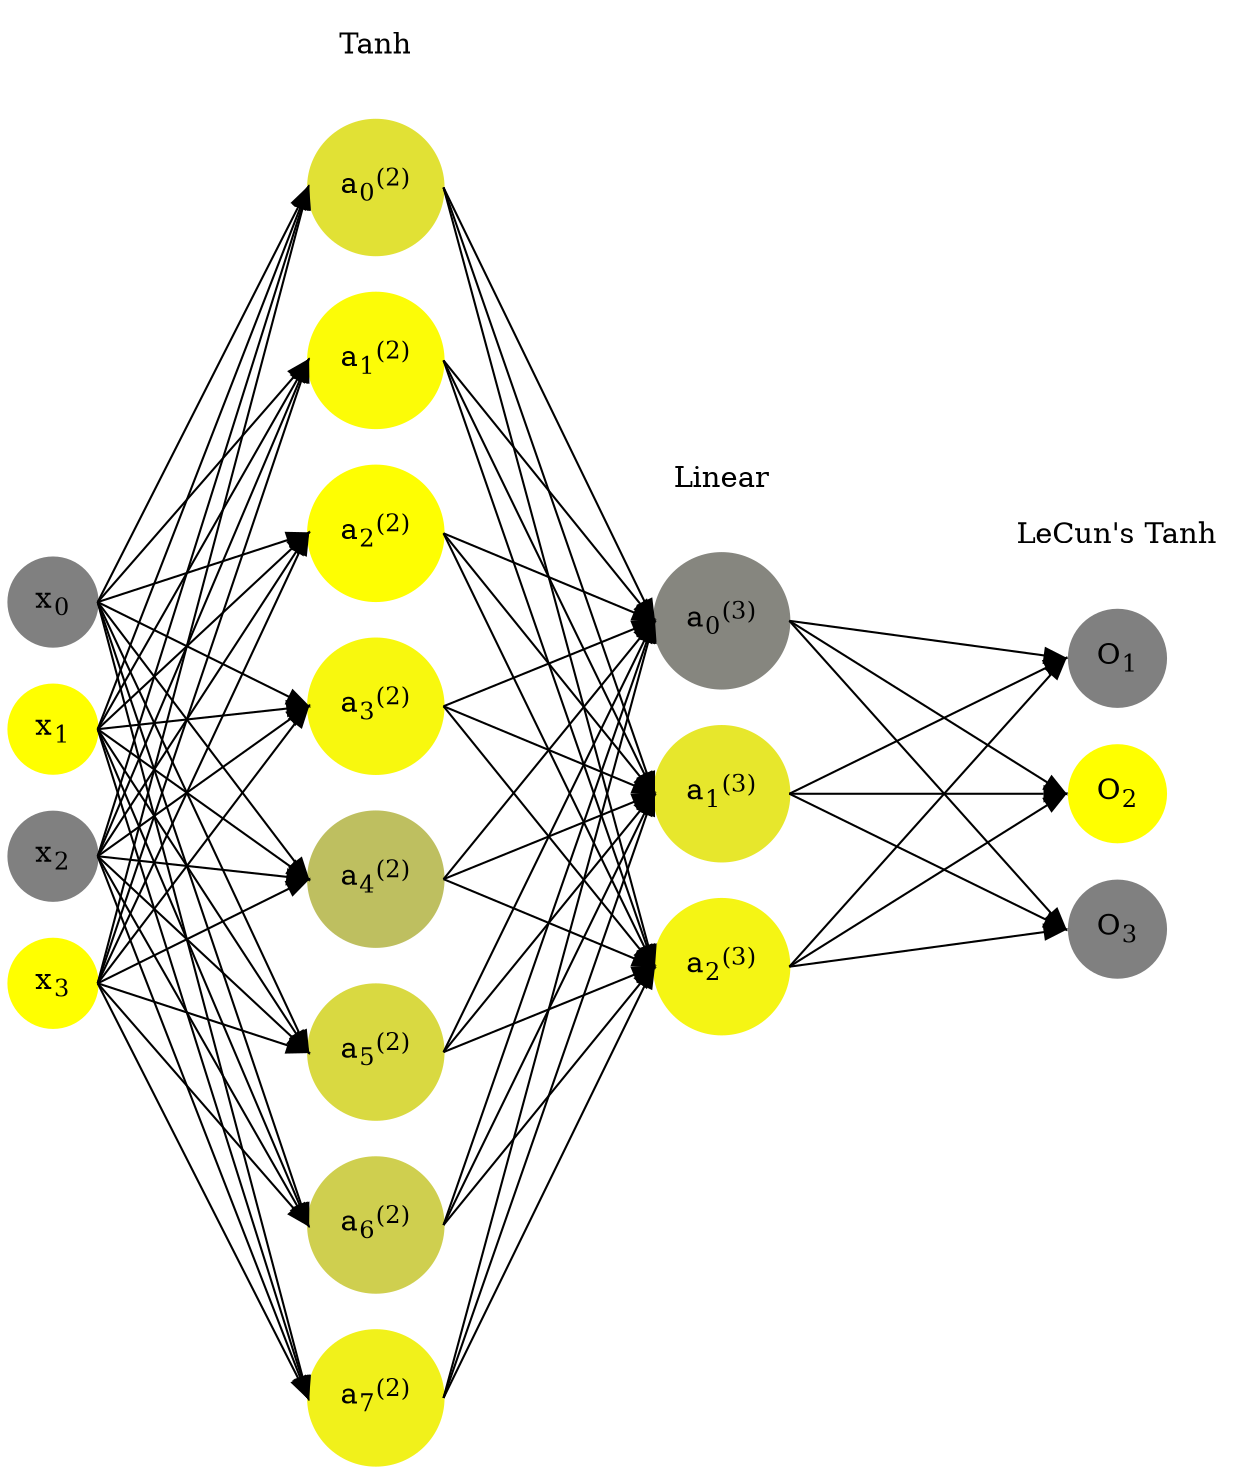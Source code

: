 digraph G {
	rankdir = LR;
	splines=false;
	edge[style=invis];
	ranksep= 1.4;
	{
	node [shape=circle, color="0.1667, 0.0, 0.5", style=filled, fillcolor="0.1667, 0.0, 0.5"];
	x0 [label=<x<sub>0</sub>>];
	}
	{
	node [shape=circle, color="0.1667, 1.0, 1.0", style=filled, fillcolor="0.1667, 1.0, 1.0"];
	x1 [label=<x<sub>1</sub>>];
	}
	{
	node [shape=circle, color="0.1667, 0.0, 0.5", style=filled, fillcolor="0.1667, 0.0, 0.5"];
	x2 [label=<x<sub>2</sub>>];
	}
	{
	node [shape=circle, color="0.1667, 1.0, 1.0", style=filled, fillcolor="0.1667, 1.0, 1.0"];
	x3 [label=<x<sub>3</sub>>];
	}
	{
	node [shape=circle, color="0.1667, 0.764042, 0.882021", style=filled, fillcolor="0.1667, 0.764042, 0.882021"];
	a02 [label=<a<sub>0</sub><sup>(2)</sup>>];
	}
	{
	node [shape=circle, color="0.1667, 0.969492, 0.984746", style=filled, fillcolor="0.1667, 0.969492, 0.984746"];
	a12 [label=<a<sub>1</sub><sup>(2)</sup>>];
	}
	{
	node [shape=circle, color="0.1667, 0.991790, 0.995895", style=filled, fillcolor="0.1667, 0.991790, 0.995895"];
	a22 [label=<a<sub>2</sub><sup>(2)</sup>>];
	}
	{
	node [shape=circle, color="0.1667, 0.943591, 0.971796", style=filled, fillcolor="0.1667, 0.943591, 0.971796"];
	a32 [label=<a<sub>3</sub><sup>(2)</sup>>];
	}
	{
	node [shape=circle, color="0.1667, 0.492262, 0.746131", style=filled, fillcolor="0.1667, 0.492262, 0.746131"];
	a42 [label=<a<sub>4</sub><sup>(2)</sup>>];
	}
	{
	node [shape=circle, color="0.1667, 0.700075, 0.850038", style=filled, fillcolor="0.1667, 0.700075, 0.850038"];
	a52 [label=<a<sub>5</sub><sup>(2)</sup>>];
	}
	{
	node [shape=circle, color="0.1667, 0.617904, 0.808952", style=filled, fillcolor="0.1667, 0.617904, 0.808952"];
	a62 [label=<a<sub>6</sub><sup>(2)</sup>>];
	}
	{
	node [shape=circle, color="0.1667, 0.885164, 0.942582", style=filled, fillcolor="0.1667, 0.885164, 0.942582"];
	a72 [label=<a<sub>7</sub><sup>(2)</sup>>];
	}
	{
	node [shape=circle, color="0.1667, 0.049838, 0.524919", style=filled, fillcolor="0.1667, 0.049838, 0.524919"];
	a03 [label=<a<sub>0</sub><sup>(3)</sup>>];
	}
	{
	node [shape=circle, color="0.1667, 0.809515, 0.904758", style=filled, fillcolor="0.1667, 0.809515, 0.904758"];
	a13 [label=<a<sub>1</sub><sup>(3)</sup>>];
	}
	{
	node [shape=circle, color="0.1667, 0.916137, 0.958069", style=filled, fillcolor="0.1667, 0.916137, 0.958069"];
	a23 [label=<a<sub>2</sub><sup>(3)</sup>>];
	}
	{
	node [shape=circle, color="0.1667, 0.0, 0.5", style=filled, fillcolor="0.1667, 0.0, 0.5"];
	O1 [label=<O<sub>1</sub>>];
	}
	{
	node [shape=circle, color="0.1667, 1.0, 1.0", style=filled, fillcolor="0.1667, 1.0, 1.0"];
	O2 [label=<O<sub>2</sub>>];
	}
	{
	node [shape=circle, color="0.1667, 0.0, 0.5", style=filled, fillcolor="0.1667, 0.0, 0.5"];
	O3 [label=<O<sub>3</sub>>];
	}
	{
	rank=same;
	x0->x1->x2->x3;
	}
	{
	rank=same;
	a02->a12->a22->a32->a42->a52->a62->a72;
	}
	{
	rank=same;
	a03->a13->a23;
	}
	{
	rank=same;
	O1->O2->O3;
	}
	l1 [shape=plaintext,label="Tanh"];
	l1->a02;
	{rank=same; l1;a02};
	l2 [shape=plaintext,label="Linear"];
	l2->a03;
	{rank=same; l2;a03};
	l3 [shape=plaintext,label="LeCun's Tanh"];
	l3->O1;
	{rank=same; l3;O1};
edge[style=solid, tailport=e, headport=w];
	{x0;x1;x2;x3} -> {a02;a12;a22;a32;a42;a52;a62;a72};
	{a02;a12;a22;a32;a42;a52;a62;a72} -> {a03;a13;a23};
	{a03;a13;a23} -> {O1,O2,O3};
}